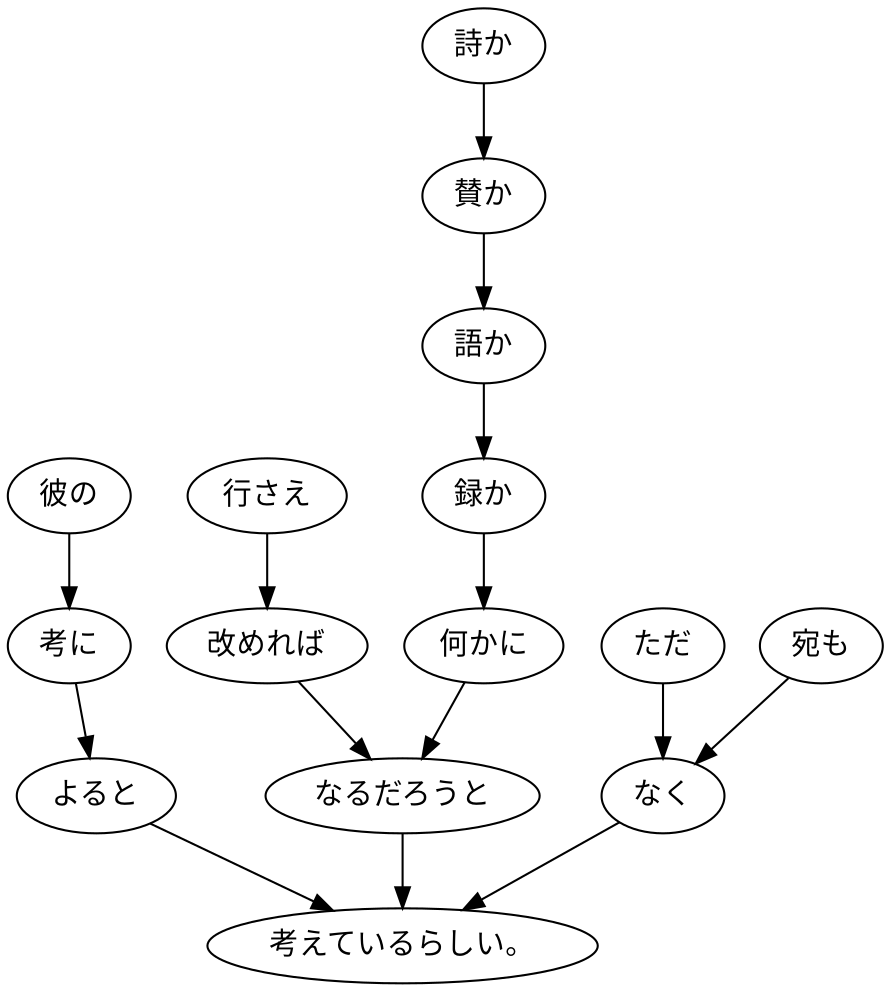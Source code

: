 digraph graph1343 {
	node0 [label="彼の"];
	node1 [label="考に"];
	node2 [label="よると"];
	node3 [label="行さえ"];
	node4 [label="改めれば"];
	node5 [label="詩か"];
	node6 [label="賛か"];
	node7 [label="語か"];
	node8 [label="録か"];
	node9 [label="何かに"];
	node10 [label="なるだろうと"];
	node11 [label="ただ"];
	node12 [label="宛も"];
	node13 [label="なく"];
	node14 [label="考えているらしい。"];
	node0 -> node1;
	node1 -> node2;
	node2 -> node14;
	node3 -> node4;
	node4 -> node10;
	node5 -> node6;
	node6 -> node7;
	node7 -> node8;
	node8 -> node9;
	node9 -> node10;
	node10 -> node14;
	node11 -> node13;
	node12 -> node13;
	node13 -> node14;
}
